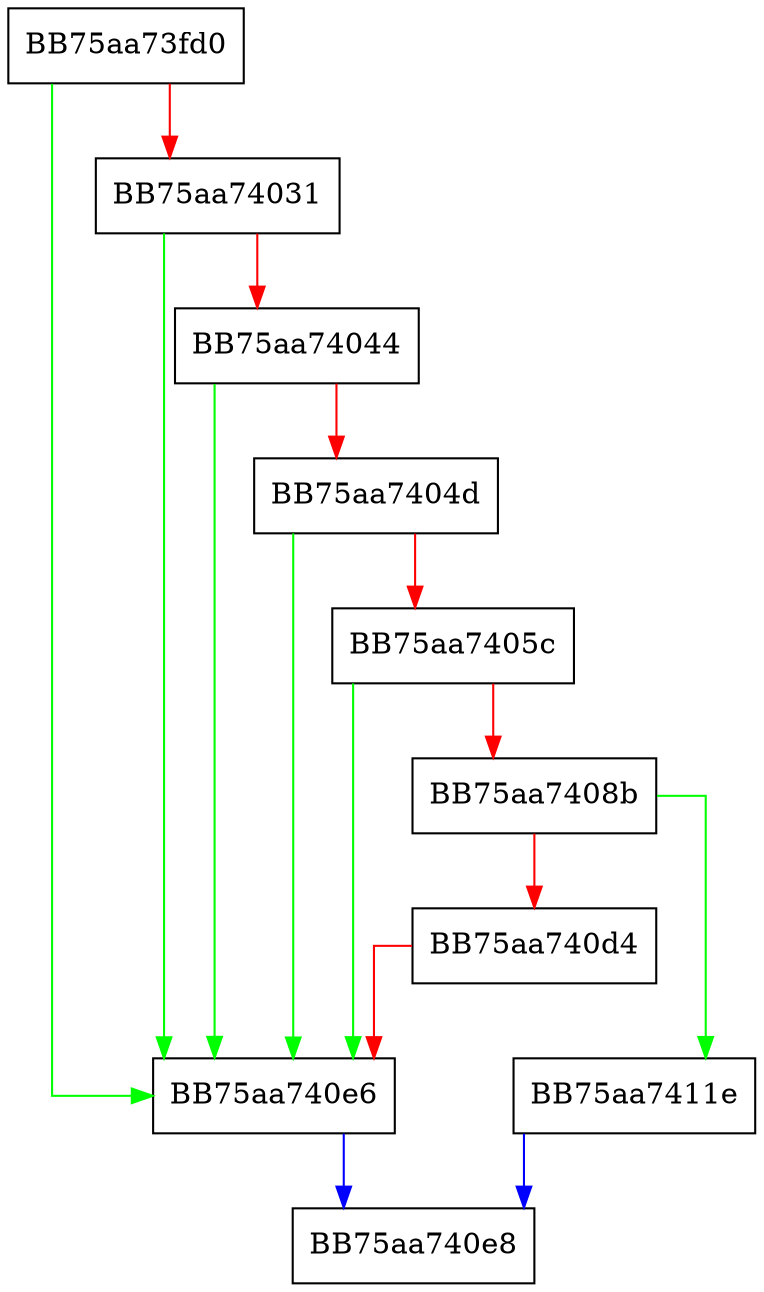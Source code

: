 digraph KERNEL32_DLL_MpCreateMemoryAliasing {
  node [shape="box"];
  graph [splines=ortho];
  BB75aa73fd0 -> BB75aa740e6 [color="green"];
  BB75aa73fd0 -> BB75aa74031 [color="red"];
  BB75aa74031 -> BB75aa740e6 [color="green"];
  BB75aa74031 -> BB75aa74044 [color="red"];
  BB75aa74044 -> BB75aa740e6 [color="green"];
  BB75aa74044 -> BB75aa7404d [color="red"];
  BB75aa7404d -> BB75aa740e6 [color="green"];
  BB75aa7404d -> BB75aa7405c [color="red"];
  BB75aa7405c -> BB75aa740e6 [color="green"];
  BB75aa7405c -> BB75aa7408b [color="red"];
  BB75aa7408b -> BB75aa7411e [color="green"];
  BB75aa7408b -> BB75aa740d4 [color="red"];
  BB75aa740d4 -> BB75aa740e6 [color="red"];
  BB75aa740e6 -> BB75aa740e8 [color="blue"];
  BB75aa7411e -> BB75aa740e8 [color="blue"];
}
